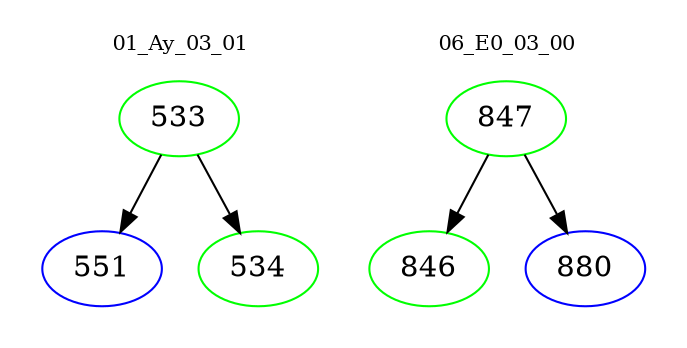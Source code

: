 digraph{
subgraph cluster_0 {
color = white
label = "01_Ay_03_01";
fontsize=10;
T0_533 [label="533", color="green"]
T0_533 -> T0_551 [color="black"]
T0_551 [label="551", color="blue"]
T0_533 -> T0_534 [color="black"]
T0_534 [label="534", color="green"]
}
subgraph cluster_1 {
color = white
label = "06_E0_03_00";
fontsize=10;
T1_847 [label="847", color="green"]
T1_847 -> T1_846 [color="black"]
T1_846 [label="846", color="green"]
T1_847 -> T1_880 [color="black"]
T1_880 [label="880", color="blue"]
}
}
